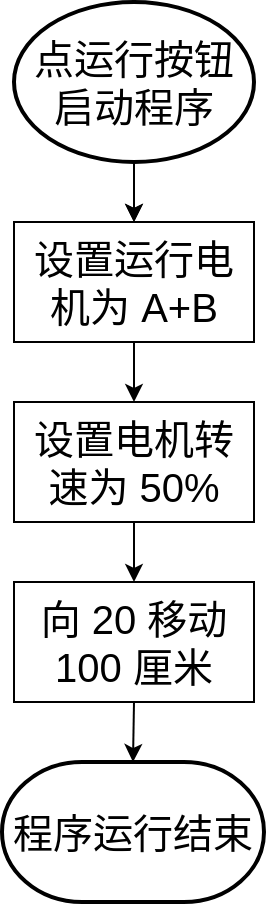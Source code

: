 <mxfile version="13.6.5">
    <diagram id="24jLFoFLtUkmFIhe7BMh" name="Page-1">
        <mxGraphModel dx="598" dy="1619" grid="1" gridSize="10" guides="1" tooltips="1" connect="1" arrows="1" fold="1" page="1" pageScale="1" pageWidth="850" pageHeight="1100" math="0" shadow="0">
            <root>
                <mxCell id="0"/>
                <mxCell id="1" parent="0"/>
                <mxCell id="3" value="点运行按钮启动程序" style="strokeWidth=2;html=1;shape=mxgraph.flowchart.start_1;whiteSpace=wrap;fontSize=20;" vertex="1" parent="1">
                    <mxGeometry x="210" width="120" height="80" as="geometry"/>
                </mxCell>
                <mxCell id="4" value="程序运行结束" style="strokeWidth=2;html=1;shape=mxgraph.flowchart.terminator;whiteSpace=wrap;fontSize=20;" vertex="1" parent="1">
                    <mxGeometry x="204" y="380" width="131" height="70" as="geometry"/>
                </mxCell>
                <mxCell id="11" value="设置运行电机为 A+B" style="rounded=0;whiteSpace=wrap;html=1;fontSize=20;" vertex="1" parent="1">
                    <mxGeometry x="210" y="110" width="120" height="60" as="geometry"/>
                </mxCell>
                <mxCell id="12" value="设置电机转速为 50%" style="rounded=0;whiteSpace=wrap;html=1;fontSize=20;" vertex="1" parent="1">
                    <mxGeometry x="210" y="200" width="120" height="60" as="geometry"/>
                </mxCell>
                <mxCell id="13" value="向 20 移动 100 厘米" style="rounded=0;whiteSpace=wrap;html=1;fontSize=20;" vertex="1" parent="1">
                    <mxGeometry x="210" y="290" width="120" height="60" as="geometry"/>
                </mxCell>
                <mxCell id="15" value="" style="endArrow=classic;html=1;exitX=0.5;exitY=1;exitDx=0;exitDy=0;exitPerimeter=0;entryX=0.5;entryY=0;entryDx=0;entryDy=0;" edge="1" parent="1" source="3" target="11">
                    <mxGeometry width="50" height="50" relative="1" as="geometry">
                        <mxPoint x="280" y="290" as="sourcePoint"/>
                        <mxPoint x="330" y="240" as="targetPoint"/>
                    </mxGeometry>
                </mxCell>
                <mxCell id="16" value="" style="endArrow=classic;html=1;exitX=0.5;exitY=1;exitDx=0;exitDy=0;exitPerimeter=0;entryX=0.5;entryY=0;entryDx=0;entryDy=0;" edge="1" parent="1" source="3" target="11">
                    <mxGeometry width="50" height="50" relative="1" as="geometry">
                        <mxPoint x="280" y="290" as="sourcePoint"/>
                        <mxPoint x="330" y="240" as="targetPoint"/>
                    </mxGeometry>
                </mxCell>
                <mxCell id="17" value="" style="endArrow=classic;html=1;exitX=0.5;exitY=1;exitDx=0;exitDy=0;entryX=0.5;entryY=0;entryDx=0;entryDy=0;" edge="1" parent="1" source="11" target="12">
                    <mxGeometry width="50" height="50" relative="1" as="geometry">
                        <mxPoint x="290" y="160" as="sourcePoint"/>
                        <mxPoint x="340" y="110" as="targetPoint"/>
                    </mxGeometry>
                </mxCell>
                <mxCell id="18" value="" style="endArrow=classic;html=1;exitX=0.5;exitY=1;exitDx=0;exitDy=0;entryX=0.5;entryY=0;entryDx=0;entryDy=0;" edge="1" parent="1" source="12" target="13">
                    <mxGeometry width="50" height="50" relative="1" as="geometry">
                        <mxPoint x="290" y="260" as="sourcePoint"/>
                        <mxPoint x="340" y="210" as="targetPoint"/>
                    </mxGeometry>
                </mxCell>
                <mxCell id="19" value="" style="endArrow=classic;html=1;exitX=0.5;exitY=1;exitDx=0;exitDy=0;entryX=0.5;entryY=0;entryDx=0;entryDy=0;entryPerimeter=0;" edge="1" parent="1" source="13" target="4">
                    <mxGeometry width="50" height="50" relative="1" as="geometry">
                        <mxPoint x="290" y="370" as="sourcePoint"/>
                        <mxPoint x="340" y="320" as="targetPoint"/>
                    </mxGeometry>
                </mxCell>
            </root>
        </mxGraphModel>
    </diagram>
</mxfile>